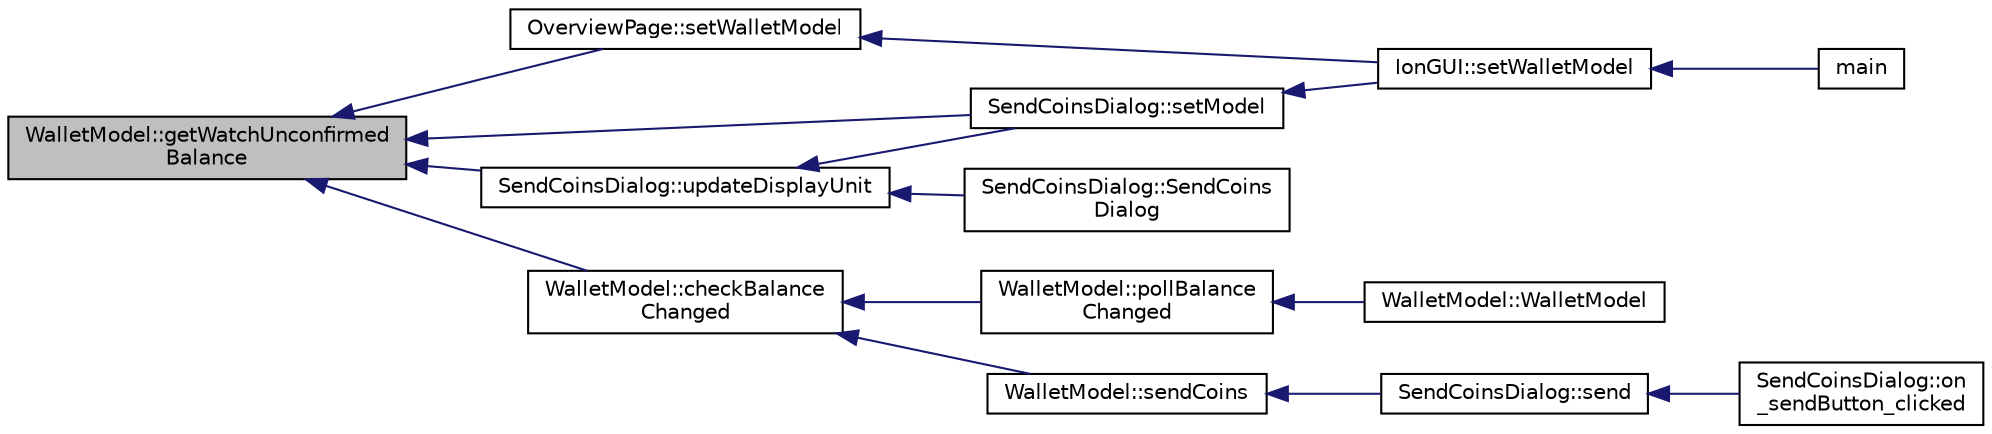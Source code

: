 digraph "WalletModel::getWatchUnconfirmedBalance"
{
  edge [fontname="Helvetica",fontsize="10",labelfontname="Helvetica",labelfontsize="10"];
  node [fontname="Helvetica",fontsize="10",shape=record];
  rankdir="LR";
  Node848 [label="WalletModel::getWatchUnconfirmed\lBalance",height=0.2,width=0.4,color="black", fillcolor="grey75", style="filled", fontcolor="black"];
  Node848 -> Node849 [dir="back",color="midnightblue",fontsize="10",style="solid",fontname="Helvetica"];
  Node849 [label="OverviewPage::setWalletModel",height=0.2,width=0.4,color="black", fillcolor="white", style="filled",URL="$d1/d91/class_overview_page.html#a2ed52a3a87e9c74fee38fa873c9bc71f"];
  Node849 -> Node850 [dir="back",color="midnightblue",fontsize="10",style="solid",fontname="Helvetica"];
  Node850 [label="IonGUI::setWalletModel",height=0.2,width=0.4,color="black", fillcolor="white", style="filled",URL="$dc/d0b/class_ion_g_u_i.html#a37f87db65498b036d387c705a749c45d",tooltip="Set the wallet model. "];
  Node850 -> Node851 [dir="back",color="midnightblue",fontsize="10",style="solid",fontname="Helvetica"];
  Node851 [label="main",height=0.2,width=0.4,color="black", fillcolor="white", style="filled",URL="$d5/d2d/ion_8cpp.html#a0ddf1224851353fc92bfbff6f499fa97"];
  Node848 -> Node852 [dir="back",color="midnightblue",fontsize="10",style="solid",fontname="Helvetica"];
  Node852 [label="SendCoinsDialog::setModel",height=0.2,width=0.4,color="black", fillcolor="white", style="filled",URL="$d6/de6/class_send_coins_dialog.html#a73a6c1b1850a334ee652ac167713a2aa"];
  Node852 -> Node850 [dir="back",color="midnightblue",fontsize="10",style="solid",fontname="Helvetica"];
  Node848 -> Node853 [dir="back",color="midnightblue",fontsize="10",style="solid",fontname="Helvetica"];
  Node853 [label="SendCoinsDialog::updateDisplayUnit",height=0.2,width=0.4,color="black", fillcolor="white", style="filled",URL="$d6/de6/class_send_coins_dialog.html#a74815ad8502b126200b6fd2e59e9f042"];
  Node853 -> Node854 [dir="back",color="midnightblue",fontsize="10",style="solid",fontname="Helvetica"];
  Node854 [label="SendCoinsDialog::SendCoins\lDialog",height=0.2,width=0.4,color="black", fillcolor="white", style="filled",URL="$d6/de6/class_send_coins_dialog.html#a0df5bc29d1df68eda44826651afc595f"];
  Node853 -> Node852 [dir="back",color="midnightblue",fontsize="10",style="solid",fontname="Helvetica"];
  Node848 -> Node855 [dir="back",color="midnightblue",fontsize="10",style="solid",fontname="Helvetica"];
  Node855 [label="WalletModel::checkBalance\lChanged",height=0.2,width=0.4,color="black", fillcolor="white", style="filled",URL="$d4/d27/class_wallet_model.html#adcc4eb8cd71cb4de223621866bb7fb7d"];
  Node855 -> Node856 [dir="back",color="midnightblue",fontsize="10",style="solid",fontname="Helvetica"];
  Node856 [label="WalletModel::pollBalance\lChanged",height=0.2,width=0.4,color="black", fillcolor="white", style="filled",URL="$d4/d27/class_wallet_model.html#a51469b2d95cfd4bc0a14ee456fca7b95"];
  Node856 -> Node857 [dir="back",color="midnightblue",fontsize="10",style="solid",fontname="Helvetica"];
  Node857 [label="WalletModel::WalletModel",height=0.2,width=0.4,color="black", fillcolor="white", style="filled",URL="$d4/d27/class_wallet_model.html#af50d9654d2f20e4e4f0789dcb64ad6b1"];
  Node855 -> Node858 [dir="back",color="midnightblue",fontsize="10",style="solid",fontname="Helvetica"];
  Node858 [label="WalletModel::sendCoins",height=0.2,width=0.4,color="black", fillcolor="white", style="filled",URL="$d4/d27/class_wallet_model.html#a053fb3ff2b8b0347f83e6bb591126746"];
  Node858 -> Node859 [dir="back",color="midnightblue",fontsize="10",style="solid",fontname="Helvetica"];
  Node859 [label="SendCoinsDialog::send",height=0.2,width=0.4,color="black", fillcolor="white", style="filled",URL="$d6/de6/class_send_coins_dialog.html#afd8d436a16ea7dba1276e8fdfdc8b2d3"];
  Node859 -> Node860 [dir="back",color="midnightblue",fontsize="10",style="solid",fontname="Helvetica"];
  Node860 [label="SendCoinsDialog::on\l_sendButton_clicked",height=0.2,width=0.4,color="black", fillcolor="white", style="filled",URL="$d6/de6/class_send_coins_dialog.html#a2cab7cf9ea5040b9e2189297f7d3c764"];
}

